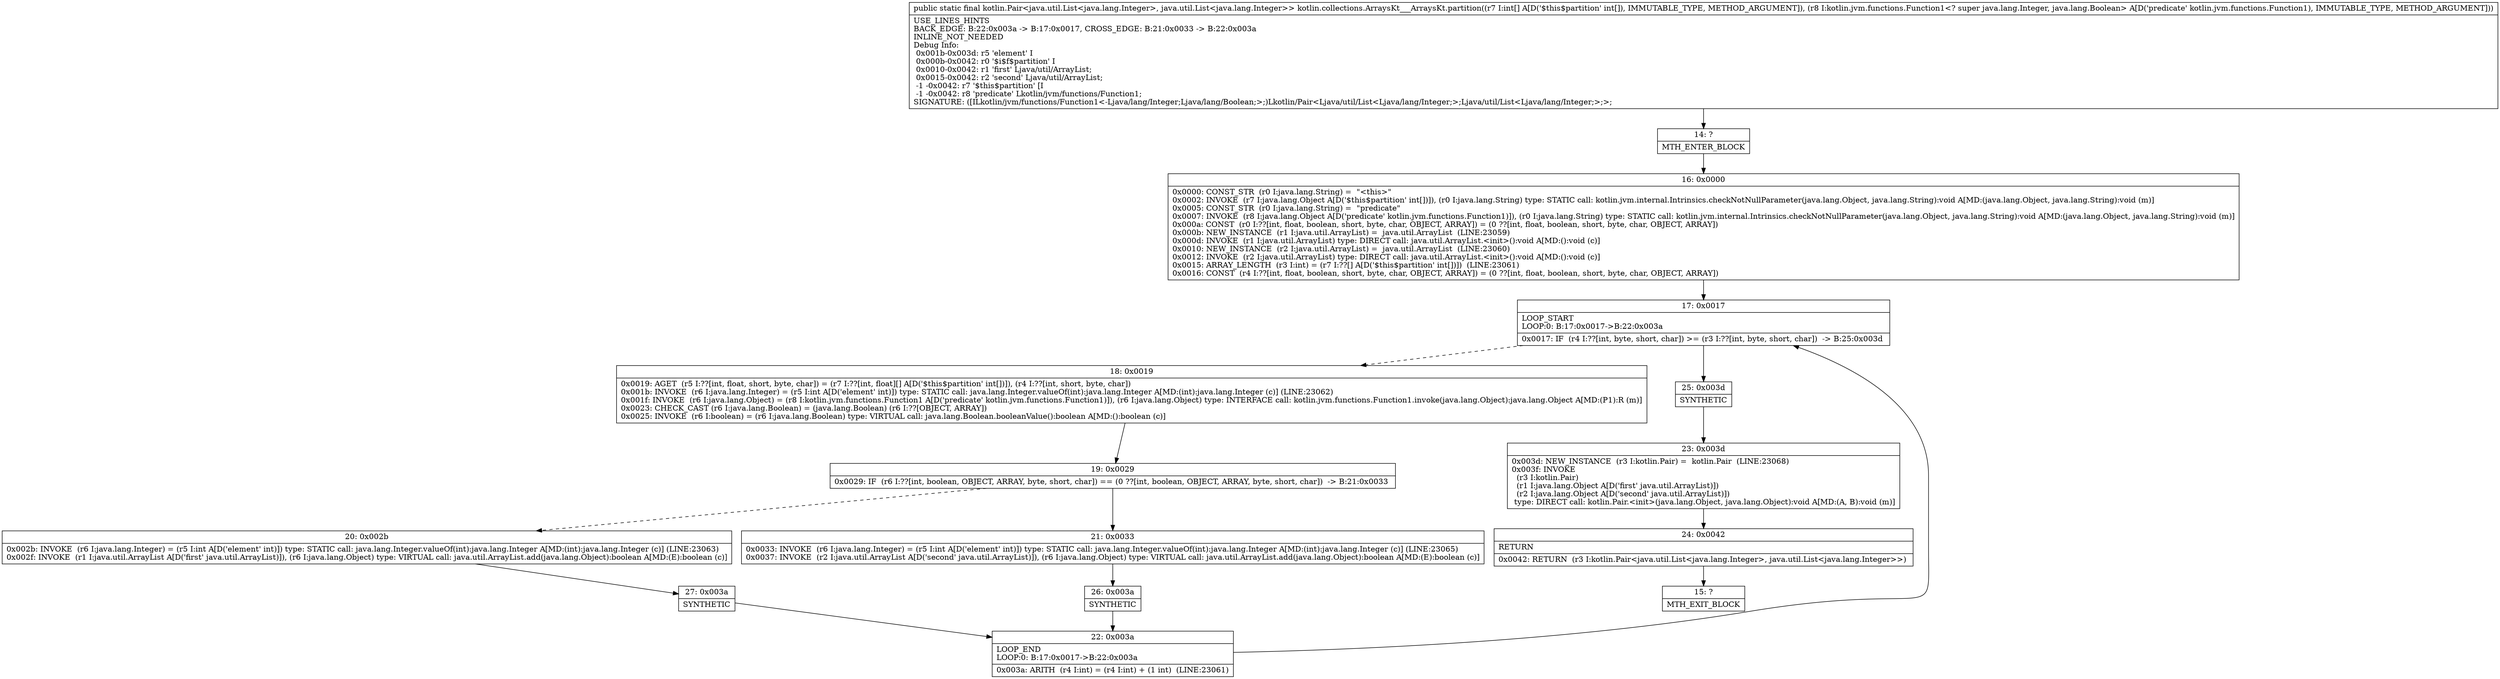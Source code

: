digraph "CFG forkotlin.collections.ArraysKt___ArraysKt.partition([ILkotlin\/jvm\/functions\/Function1;)Lkotlin\/Pair;" {
Node_14 [shape=record,label="{14\:\ ?|MTH_ENTER_BLOCK\l}"];
Node_16 [shape=record,label="{16\:\ 0x0000|0x0000: CONST_STR  (r0 I:java.lang.String) =  \"\<this\>\" \l0x0002: INVOKE  (r7 I:java.lang.Object A[D('$this$partition' int[])]), (r0 I:java.lang.String) type: STATIC call: kotlin.jvm.internal.Intrinsics.checkNotNullParameter(java.lang.Object, java.lang.String):void A[MD:(java.lang.Object, java.lang.String):void (m)]\l0x0005: CONST_STR  (r0 I:java.lang.String) =  \"predicate\" \l0x0007: INVOKE  (r8 I:java.lang.Object A[D('predicate' kotlin.jvm.functions.Function1)]), (r0 I:java.lang.String) type: STATIC call: kotlin.jvm.internal.Intrinsics.checkNotNullParameter(java.lang.Object, java.lang.String):void A[MD:(java.lang.Object, java.lang.String):void (m)]\l0x000a: CONST  (r0 I:??[int, float, boolean, short, byte, char, OBJECT, ARRAY]) = (0 ??[int, float, boolean, short, byte, char, OBJECT, ARRAY]) \l0x000b: NEW_INSTANCE  (r1 I:java.util.ArrayList) =  java.util.ArrayList  (LINE:23059)\l0x000d: INVOKE  (r1 I:java.util.ArrayList) type: DIRECT call: java.util.ArrayList.\<init\>():void A[MD:():void (c)]\l0x0010: NEW_INSTANCE  (r2 I:java.util.ArrayList) =  java.util.ArrayList  (LINE:23060)\l0x0012: INVOKE  (r2 I:java.util.ArrayList) type: DIRECT call: java.util.ArrayList.\<init\>():void A[MD:():void (c)]\l0x0015: ARRAY_LENGTH  (r3 I:int) = (r7 I:??[] A[D('$this$partition' int[])])  (LINE:23061)\l0x0016: CONST  (r4 I:??[int, float, boolean, short, byte, char, OBJECT, ARRAY]) = (0 ??[int, float, boolean, short, byte, char, OBJECT, ARRAY]) \l}"];
Node_17 [shape=record,label="{17\:\ 0x0017|LOOP_START\lLOOP:0: B:17:0x0017\-\>B:22:0x003a\l|0x0017: IF  (r4 I:??[int, byte, short, char]) \>= (r3 I:??[int, byte, short, char])  \-\> B:25:0x003d \l}"];
Node_18 [shape=record,label="{18\:\ 0x0019|0x0019: AGET  (r5 I:??[int, float, short, byte, char]) = (r7 I:??[int, float][] A[D('$this$partition' int[])]), (r4 I:??[int, short, byte, char]) \l0x001b: INVOKE  (r6 I:java.lang.Integer) = (r5 I:int A[D('element' int)]) type: STATIC call: java.lang.Integer.valueOf(int):java.lang.Integer A[MD:(int):java.lang.Integer (c)] (LINE:23062)\l0x001f: INVOKE  (r6 I:java.lang.Object) = (r8 I:kotlin.jvm.functions.Function1 A[D('predicate' kotlin.jvm.functions.Function1)]), (r6 I:java.lang.Object) type: INTERFACE call: kotlin.jvm.functions.Function1.invoke(java.lang.Object):java.lang.Object A[MD:(P1):R (m)]\l0x0023: CHECK_CAST (r6 I:java.lang.Boolean) = (java.lang.Boolean) (r6 I:??[OBJECT, ARRAY]) \l0x0025: INVOKE  (r6 I:boolean) = (r6 I:java.lang.Boolean) type: VIRTUAL call: java.lang.Boolean.booleanValue():boolean A[MD:():boolean (c)]\l}"];
Node_19 [shape=record,label="{19\:\ 0x0029|0x0029: IF  (r6 I:??[int, boolean, OBJECT, ARRAY, byte, short, char]) == (0 ??[int, boolean, OBJECT, ARRAY, byte, short, char])  \-\> B:21:0x0033 \l}"];
Node_20 [shape=record,label="{20\:\ 0x002b|0x002b: INVOKE  (r6 I:java.lang.Integer) = (r5 I:int A[D('element' int)]) type: STATIC call: java.lang.Integer.valueOf(int):java.lang.Integer A[MD:(int):java.lang.Integer (c)] (LINE:23063)\l0x002f: INVOKE  (r1 I:java.util.ArrayList A[D('first' java.util.ArrayList)]), (r6 I:java.lang.Object) type: VIRTUAL call: java.util.ArrayList.add(java.lang.Object):boolean A[MD:(E):boolean (c)]\l}"];
Node_27 [shape=record,label="{27\:\ 0x003a|SYNTHETIC\l}"];
Node_22 [shape=record,label="{22\:\ 0x003a|LOOP_END\lLOOP:0: B:17:0x0017\-\>B:22:0x003a\l|0x003a: ARITH  (r4 I:int) = (r4 I:int) + (1 int)  (LINE:23061)\l}"];
Node_21 [shape=record,label="{21\:\ 0x0033|0x0033: INVOKE  (r6 I:java.lang.Integer) = (r5 I:int A[D('element' int)]) type: STATIC call: java.lang.Integer.valueOf(int):java.lang.Integer A[MD:(int):java.lang.Integer (c)] (LINE:23065)\l0x0037: INVOKE  (r2 I:java.util.ArrayList A[D('second' java.util.ArrayList)]), (r6 I:java.lang.Object) type: VIRTUAL call: java.util.ArrayList.add(java.lang.Object):boolean A[MD:(E):boolean (c)]\l}"];
Node_26 [shape=record,label="{26\:\ 0x003a|SYNTHETIC\l}"];
Node_25 [shape=record,label="{25\:\ 0x003d|SYNTHETIC\l}"];
Node_23 [shape=record,label="{23\:\ 0x003d|0x003d: NEW_INSTANCE  (r3 I:kotlin.Pair) =  kotlin.Pair  (LINE:23068)\l0x003f: INVOKE  \l  (r3 I:kotlin.Pair)\l  (r1 I:java.lang.Object A[D('first' java.util.ArrayList)])\l  (r2 I:java.lang.Object A[D('second' java.util.ArrayList)])\l type: DIRECT call: kotlin.Pair.\<init\>(java.lang.Object, java.lang.Object):void A[MD:(A, B):void (m)]\l}"];
Node_24 [shape=record,label="{24\:\ 0x0042|RETURN\l|0x0042: RETURN  (r3 I:kotlin.Pair\<java.util.List\<java.lang.Integer\>, java.util.List\<java.lang.Integer\>\>) \l}"];
Node_15 [shape=record,label="{15\:\ ?|MTH_EXIT_BLOCK\l}"];
MethodNode[shape=record,label="{public static final kotlin.Pair\<java.util.List\<java.lang.Integer\>, java.util.List\<java.lang.Integer\>\> kotlin.collections.ArraysKt___ArraysKt.partition((r7 I:int[] A[D('$this$partition' int[]), IMMUTABLE_TYPE, METHOD_ARGUMENT]), (r8 I:kotlin.jvm.functions.Function1\<? super java.lang.Integer, java.lang.Boolean\> A[D('predicate' kotlin.jvm.functions.Function1), IMMUTABLE_TYPE, METHOD_ARGUMENT]))  | USE_LINES_HINTS\lBACK_EDGE: B:22:0x003a \-\> B:17:0x0017, CROSS_EDGE: B:21:0x0033 \-\> B:22:0x003a\lINLINE_NOT_NEEDED\lDebug Info:\l  0x001b\-0x003d: r5 'element' I\l  0x000b\-0x0042: r0 '$i$f$partition' I\l  0x0010\-0x0042: r1 'first' Ljava\/util\/ArrayList;\l  0x0015\-0x0042: r2 'second' Ljava\/util\/ArrayList;\l  \-1 \-0x0042: r7 '$this$partition' [I\l  \-1 \-0x0042: r8 'predicate' Lkotlin\/jvm\/functions\/Function1;\lSIGNATURE: ([ILkotlin\/jvm\/functions\/Function1\<\-Ljava\/lang\/Integer;Ljava\/lang\/Boolean;\>;)Lkotlin\/Pair\<Ljava\/util\/List\<Ljava\/lang\/Integer;\>;Ljava\/util\/List\<Ljava\/lang\/Integer;\>;\>;\l}"];
MethodNode -> Node_14;Node_14 -> Node_16;
Node_16 -> Node_17;
Node_17 -> Node_18[style=dashed];
Node_17 -> Node_25;
Node_18 -> Node_19;
Node_19 -> Node_20[style=dashed];
Node_19 -> Node_21;
Node_20 -> Node_27;
Node_27 -> Node_22;
Node_22 -> Node_17;
Node_21 -> Node_26;
Node_26 -> Node_22;
Node_25 -> Node_23;
Node_23 -> Node_24;
Node_24 -> Node_15;
}

